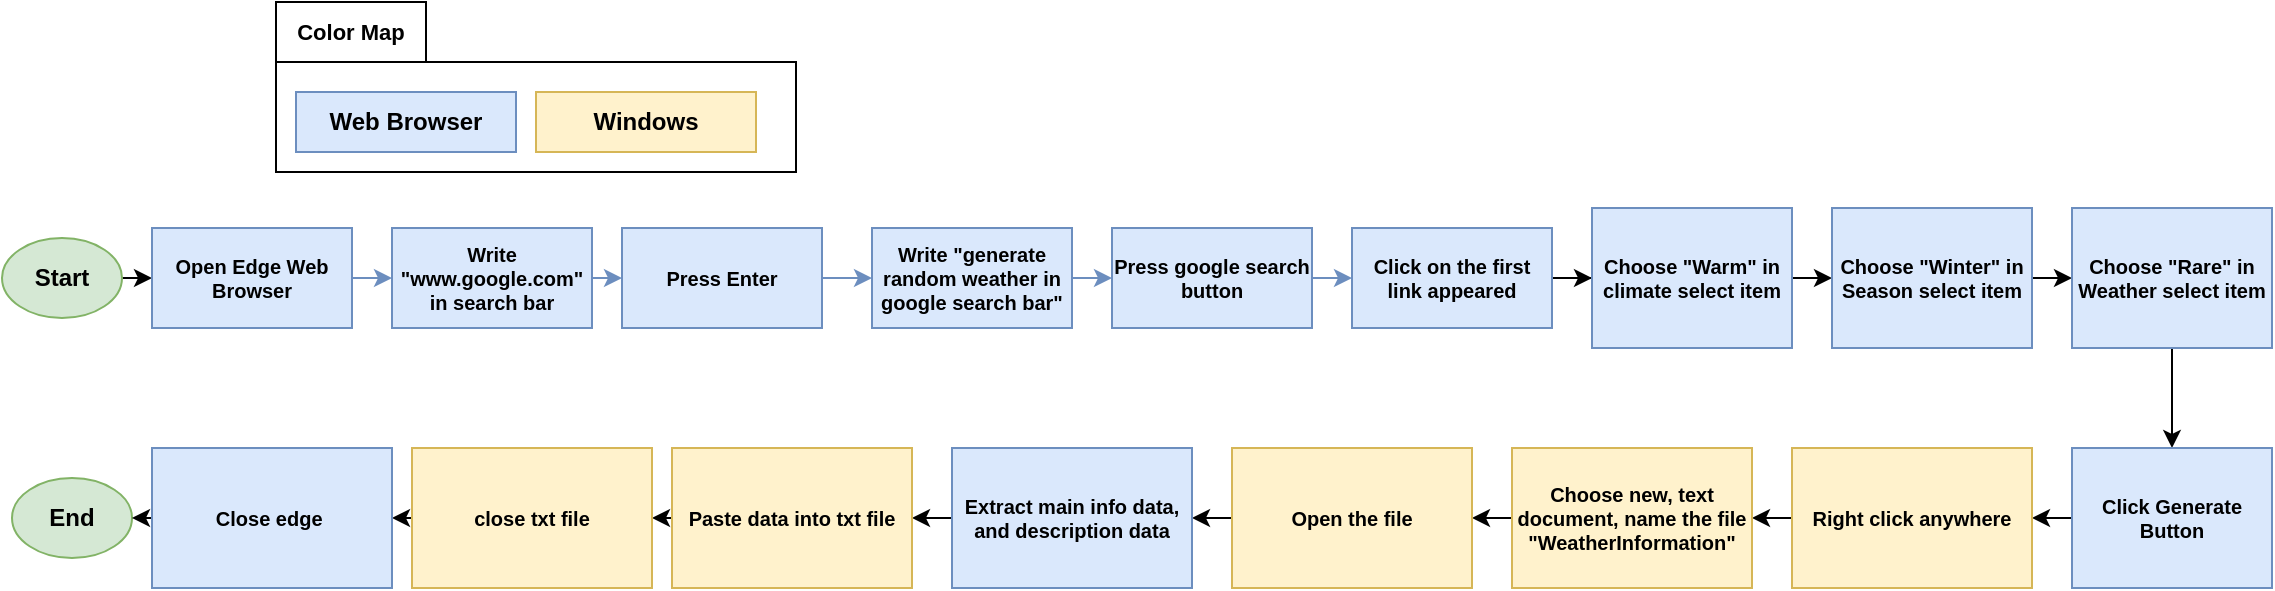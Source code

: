 <mxfile version="28.1.2">
  <diagram name="Page-1" id="OgczDqbIr2L5662pv4Uz">
    <mxGraphModel dx="1042" dy="626" grid="1" gridSize="10" guides="1" tooltips="1" connect="1" arrows="1" fold="1" page="1" pageScale="1" pageWidth="850" pageHeight="1100" math="0" shadow="0">
      <root>
        <mxCell id="0" />
        <mxCell id="1" parent="0" />
        <mxCell id="wFT2JARldyq9CAmPzzFJ-6" style="edgeStyle=orthogonalEdgeStyle;rounded=0;orthogonalLoop=1;jettySize=auto;html=1;exitX=1;exitY=0.5;exitDx=0;exitDy=0;entryX=0;entryY=0.5;entryDx=0;entryDy=0;" parent="1" source="wFT2JARldyq9CAmPzzFJ-1" target="wFT2JARldyq9CAmPzzFJ-5" edge="1">
          <mxGeometry relative="1" as="geometry" />
        </mxCell>
        <mxCell id="wFT2JARldyq9CAmPzzFJ-1" value="Start" style="ellipse;whiteSpace=wrap;html=1;fontStyle=1;fontSize=12;fillColor=#d5e8d4;strokeColor=#82b366;" parent="1" vertex="1">
          <mxGeometry x="5" y="300" width="60" height="40" as="geometry" />
        </mxCell>
        <mxCell id="wFT2JARldyq9CAmPzzFJ-8" style="edgeStyle=orthogonalEdgeStyle;rounded=0;orthogonalLoop=1;jettySize=auto;html=1;exitX=1;exitY=0.5;exitDx=0;exitDy=0;entryX=0;entryY=0.5;entryDx=0;entryDy=0;fillColor=#dae8fc;strokeColor=#6c8ebf;" parent="1" source="wFT2JARldyq9CAmPzzFJ-2" target="wFT2JARldyq9CAmPzzFJ-3" edge="1">
          <mxGeometry relative="1" as="geometry" />
        </mxCell>
        <mxCell id="wFT2JARldyq9CAmPzzFJ-2" value="Write &quot;www.google.com&quot; in search bar" style="rounded=0;whiteSpace=wrap;html=1;fillColor=#dae8fc;strokeColor=#6c8ebf;fontStyle=1;fontSize=10;" parent="1" vertex="1">
          <mxGeometry x="200" y="295" width="100" height="50" as="geometry" />
        </mxCell>
        <mxCell id="wFT2JARldyq9CAmPzzFJ-9" style="edgeStyle=orthogonalEdgeStyle;rounded=0;orthogonalLoop=1;jettySize=auto;html=1;exitX=1;exitY=0.5;exitDx=0;exitDy=0;entryX=0;entryY=0.5;entryDx=0;entryDy=0;fillColor=#dae8fc;strokeColor=#6c8ebf;" parent="1" source="wFT2JARldyq9CAmPzzFJ-3" target="wFT2JARldyq9CAmPzzFJ-4" edge="1">
          <mxGeometry relative="1" as="geometry" />
        </mxCell>
        <mxCell id="wFT2JARldyq9CAmPzzFJ-3" value="Press Enter" style="rounded=0;whiteSpace=wrap;html=1;fillColor=#dae8fc;strokeColor=#6c8ebf;fontStyle=1;fontSize=10;" parent="1" vertex="1">
          <mxGeometry x="315" y="295" width="100" height="50" as="geometry" />
        </mxCell>
        <mxCell id="wFT2JARldyq9CAmPzzFJ-11" style="edgeStyle=orthogonalEdgeStyle;rounded=0;orthogonalLoop=1;jettySize=auto;html=1;exitX=1;exitY=0.5;exitDx=0;exitDy=0;entryX=0;entryY=0.5;entryDx=0;entryDy=0;fillColor=#dae8fc;strokeColor=#6c8ebf;" parent="1" source="wFT2JARldyq9CAmPzzFJ-4" target="wFT2JARldyq9CAmPzzFJ-10" edge="1">
          <mxGeometry relative="1" as="geometry" />
        </mxCell>
        <mxCell id="wFT2JARldyq9CAmPzzFJ-4" value="Write &quot;generate random weather in google search bar&quot;" style="rounded=0;whiteSpace=wrap;html=1;fillColor=#dae8fc;strokeColor=#6c8ebf;fontStyle=1;fontSize=10;" parent="1" vertex="1">
          <mxGeometry x="440" y="295" width="100" height="50" as="geometry" />
        </mxCell>
        <mxCell id="wFT2JARldyq9CAmPzzFJ-7" style="edgeStyle=orthogonalEdgeStyle;rounded=0;orthogonalLoop=1;jettySize=auto;html=1;exitX=1;exitY=0.5;exitDx=0;exitDy=0;entryX=0;entryY=0.5;entryDx=0;entryDy=0;fillColor=#dae8fc;strokeColor=#6c8ebf;" parent="1" source="wFT2JARldyq9CAmPzzFJ-5" target="wFT2JARldyq9CAmPzzFJ-2" edge="1">
          <mxGeometry relative="1" as="geometry" />
        </mxCell>
        <mxCell id="wFT2JARldyq9CAmPzzFJ-5" value="Open Edge Web Browser" style="rounded=0;whiteSpace=wrap;html=1;fillColor=#dae8fc;strokeColor=#6c8ebf;fontStyle=1;fontSize=10;" parent="1" vertex="1">
          <mxGeometry x="80" y="295" width="100" height="50" as="geometry" />
        </mxCell>
        <mxCell id="wFT2JARldyq9CAmPzzFJ-13" style="edgeStyle=orthogonalEdgeStyle;rounded=0;orthogonalLoop=1;jettySize=auto;html=1;exitX=1;exitY=0.5;exitDx=0;exitDy=0;entryX=0;entryY=0.5;entryDx=0;entryDy=0;fillColor=#dae8fc;strokeColor=#6c8ebf;" parent="1" source="wFT2JARldyq9CAmPzzFJ-10" target="wFT2JARldyq9CAmPzzFJ-12" edge="1">
          <mxGeometry relative="1" as="geometry" />
        </mxCell>
        <mxCell id="wFT2JARldyq9CAmPzzFJ-10" value="Press google search button" style="rounded=0;whiteSpace=wrap;html=1;fillColor=#dae8fc;strokeColor=#6c8ebf;fontStyle=1;fontSize=10;" parent="1" vertex="1">
          <mxGeometry x="560" y="295" width="100" height="50" as="geometry" />
        </mxCell>
        <mxCell id="wFT2JARldyq9CAmPzzFJ-15" style="edgeStyle=orthogonalEdgeStyle;rounded=0;orthogonalLoop=1;jettySize=auto;html=1;exitX=1;exitY=0.5;exitDx=0;exitDy=0;" parent="1" source="wFT2JARldyq9CAmPzzFJ-12" target="wFT2JARldyq9CAmPzzFJ-14" edge="1">
          <mxGeometry relative="1" as="geometry" />
        </mxCell>
        <mxCell id="wFT2JARldyq9CAmPzzFJ-12" value="Click on the first link appeared" style="rounded=0;whiteSpace=wrap;html=1;fillColor=#dae8fc;strokeColor=#6c8ebf;fontStyle=1;fontSize=10;" parent="1" vertex="1">
          <mxGeometry x="680" y="295" width="100" height="50" as="geometry" />
        </mxCell>
        <mxCell id="wFT2JARldyq9CAmPzzFJ-17" style="edgeStyle=orthogonalEdgeStyle;rounded=0;orthogonalLoop=1;jettySize=auto;html=1;exitX=1;exitY=0.5;exitDx=0;exitDy=0;entryX=0;entryY=0.5;entryDx=0;entryDy=0;" parent="1" source="wFT2JARldyq9CAmPzzFJ-14" edge="1">
          <mxGeometry relative="1" as="geometry">
            <mxPoint x="920" y="320" as="targetPoint" />
          </mxGeometry>
        </mxCell>
        <mxCell id="wFT2JARldyq9CAmPzzFJ-14" value="Choose &quot;Warm&quot; in climate select item" style="rounded=0;whiteSpace=wrap;html=1;fillColor=#dae8fc;strokeColor=#6c8ebf;fontStyle=1;fontSize=10;" parent="1" vertex="1">
          <mxGeometry x="800" y="285" width="100" height="70" as="geometry" />
        </mxCell>
        <mxCell id="wFT2JARldyq9CAmPzzFJ-19" style="edgeStyle=orthogonalEdgeStyle;rounded=0;orthogonalLoop=1;jettySize=auto;html=1;exitX=1;exitY=0.5;exitDx=0;exitDy=0;entryX=0;entryY=0.5;entryDx=0;entryDy=0;" parent="1" edge="1">
          <mxGeometry relative="1" as="geometry">
            <mxPoint x="1020" y="320" as="sourcePoint" />
            <mxPoint x="1040" y="320" as="targetPoint" />
          </mxGeometry>
        </mxCell>
        <mxCell id="wFT2JARldyq9CAmPzzFJ-60" value="End" style="ellipse;whiteSpace=wrap;html=1;fontStyle=1;fontSize=12;fillColor=#d5e8d4;strokeColor=#82b366;" parent="1" vertex="1">
          <mxGeometry x="10" y="420" width="60" height="40" as="geometry" />
        </mxCell>
        <mxCell id="c6uSJeGuoPB6IzsrEqpJ-4" value="Web Browser" style="rounded=0;whiteSpace=wrap;html=1;fillColor=#dae8fc;strokeColor=#6c8ebf;fontStyle=1" parent="1" vertex="1">
          <mxGeometry x="152" y="227" width="110" height="30" as="geometry" />
        </mxCell>
        <mxCell id="c6uSJeGuoPB6IzsrEqpJ-5" value="Windows" style="rounded=0;whiteSpace=wrap;html=1;fillColor=#fff2cc;strokeColor=#d6b656;fontStyle=1" parent="1" vertex="1">
          <mxGeometry x="272" y="227" width="110" height="30" as="geometry" />
        </mxCell>
        <mxCell id="c6uSJeGuoPB6IzsrEqpJ-8" value="" style="rounded=0;whiteSpace=wrap;html=1;fillColor=none;" parent="1" vertex="1">
          <mxGeometry x="142" y="212" width="260" height="55" as="geometry" />
        </mxCell>
        <mxCell id="c6uSJeGuoPB6IzsrEqpJ-9" value="Color Map" style="text;html=1;align=center;verticalAlign=middle;whiteSpace=wrap;rounded=0;strokeColor=default;fontStyle=1;fontSize=11;" parent="1" vertex="1">
          <mxGeometry x="142" y="182" width="75" height="30" as="geometry" />
        </mxCell>
        <mxCell id="V9_zkjnl8a5dVYk0EmCG-1" value="Choose &quot;Winter&quot; in Season select item" style="rounded=0;whiteSpace=wrap;html=1;fillColor=#dae8fc;strokeColor=#6c8ebf;fontStyle=1;fontSize=10;" vertex="1" parent="1">
          <mxGeometry x="920" y="285" width="100" height="70" as="geometry" />
        </mxCell>
        <mxCell id="V9_zkjnl8a5dVYk0EmCG-9" style="edgeStyle=orthogonalEdgeStyle;rounded=0;orthogonalLoop=1;jettySize=auto;html=1;exitX=0.5;exitY=1;exitDx=0;exitDy=0;entryX=0.5;entryY=0;entryDx=0;entryDy=0;" edge="1" parent="1" source="V9_zkjnl8a5dVYk0EmCG-2" target="V9_zkjnl8a5dVYk0EmCG-3">
          <mxGeometry relative="1" as="geometry" />
        </mxCell>
        <mxCell id="V9_zkjnl8a5dVYk0EmCG-2" value="Choose &quot;Rare&quot; in Weather select item" style="rounded=0;whiteSpace=wrap;html=1;fillColor=#dae8fc;strokeColor=#6c8ebf;fontStyle=1;fontSize=10;" vertex="1" parent="1">
          <mxGeometry x="1040" y="285" width="100" height="70" as="geometry" />
        </mxCell>
        <mxCell id="V9_zkjnl8a5dVYk0EmCG-10" style="edgeStyle=orthogonalEdgeStyle;rounded=0;orthogonalLoop=1;jettySize=auto;html=1;exitX=0;exitY=0.5;exitDx=0;exitDy=0;entryX=1;entryY=0.5;entryDx=0;entryDy=0;" edge="1" parent="1" source="V9_zkjnl8a5dVYk0EmCG-3" target="V9_zkjnl8a5dVYk0EmCG-4">
          <mxGeometry relative="1" as="geometry" />
        </mxCell>
        <mxCell id="V9_zkjnl8a5dVYk0EmCG-3" value="Click Generate Button" style="rounded=0;whiteSpace=wrap;html=1;fillColor=#dae8fc;strokeColor=#6c8ebf;fontStyle=1;fontSize=10;" vertex="1" parent="1">
          <mxGeometry x="1040" y="405" width="100" height="70" as="geometry" />
        </mxCell>
        <mxCell id="V9_zkjnl8a5dVYk0EmCG-11" style="edgeStyle=orthogonalEdgeStyle;rounded=0;orthogonalLoop=1;jettySize=auto;html=1;exitX=0;exitY=0.5;exitDx=0;exitDy=0;entryX=1;entryY=0.5;entryDx=0;entryDy=0;" edge="1" parent="1" source="V9_zkjnl8a5dVYk0EmCG-4" target="V9_zkjnl8a5dVYk0EmCG-5">
          <mxGeometry relative="1" as="geometry" />
        </mxCell>
        <mxCell id="V9_zkjnl8a5dVYk0EmCG-4" value="Right click anywhere" style="rounded=0;whiteSpace=wrap;html=1;fillColor=#fff2cc;strokeColor=#d6b656;fontStyle=1;fontSize=10;" vertex="1" parent="1">
          <mxGeometry x="900" y="405" width="120" height="70" as="geometry" />
        </mxCell>
        <mxCell id="V9_zkjnl8a5dVYk0EmCG-12" style="edgeStyle=orthogonalEdgeStyle;rounded=0;orthogonalLoop=1;jettySize=auto;html=1;exitX=0;exitY=0.5;exitDx=0;exitDy=0;entryX=1;entryY=0.5;entryDx=0;entryDy=0;" edge="1" parent="1" source="V9_zkjnl8a5dVYk0EmCG-5" target="V9_zkjnl8a5dVYk0EmCG-6">
          <mxGeometry relative="1" as="geometry" />
        </mxCell>
        <mxCell id="V9_zkjnl8a5dVYk0EmCG-5" value="Choose new, text document, name the file &quot;WeatherInformation&quot;" style="rounded=0;whiteSpace=wrap;html=1;fillColor=#fff2cc;strokeColor=#d6b656;fontStyle=1;fontSize=10;" vertex="1" parent="1">
          <mxGeometry x="760" y="405" width="120" height="70" as="geometry" />
        </mxCell>
        <mxCell id="V9_zkjnl8a5dVYk0EmCG-13" style="edgeStyle=orthogonalEdgeStyle;rounded=0;orthogonalLoop=1;jettySize=auto;html=1;exitX=0;exitY=0.5;exitDx=0;exitDy=0;entryX=1;entryY=0.5;entryDx=0;entryDy=0;" edge="1" parent="1" source="V9_zkjnl8a5dVYk0EmCG-6" target="V9_zkjnl8a5dVYk0EmCG-7">
          <mxGeometry relative="1" as="geometry" />
        </mxCell>
        <mxCell id="V9_zkjnl8a5dVYk0EmCG-6" value="Open the file" style="rounded=0;whiteSpace=wrap;html=1;fillColor=#fff2cc;strokeColor=#d6b656;fontStyle=1;fontSize=10;" vertex="1" parent="1">
          <mxGeometry x="620" y="405" width="120" height="70" as="geometry" />
        </mxCell>
        <mxCell id="V9_zkjnl8a5dVYk0EmCG-14" style="edgeStyle=orthogonalEdgeStyle;rounded=0;orthogonalLoop=1;jettySize=auto;html=1;exitX=0;exitY=0.5;exitDx=0;exitDy=0;entryX=1;entryY=0.5;entryDx=0;entryDy=0;" edge="1" parent="1" source="V9_zkjnl8a5dVYk0EmCG-7" target="V9_zkjnl8a5dVYk0EmCG-8">
          <mxGeometry relative="1" as="geometry" />
        </mxCell>
        <mxCell id="V9_zkjnl8a5dVYk0EmCG-7" value="Extract main info data, and description data" style="rounded=0;whiteSpace=wrap;html=1;fillColor=#dae8fc;strokeColor=#6c8ebf;fontStyle=1;fontSize=10;" vertex="1" parent="1">
          <mxGeometry x="480" y="405" width="120" height="70" as="geometry" />
        </mxCell>
        <mxCell id="V9_zkjnl8a5dVYk0EmCG-18" style="edgeStyle=orthogonalEdgeStyle;rounded=0;orthogonalLoop=1;jettySize=auto;html=1;exitX=0;exitY=0.5;exitDx=0;exitDy=0;entryX=1;entryY=0.5;entryDx=0;entryDy=0;" edge="1" parent="1" source="V9_zkjnl8a5dVYk0EmCG-8" target="V9_zkjnl8a5dVYk0EmCG-16">
          <mxGeometry relative="1" as="geometry" />
        </mxCell>
        <mxCell id="V9_zkjnl8a5dVYk0EmCG-8" value="Paste data into txt file" style="rounded=0;whiteSpace=wrap;html=1;fillColor=#fff2cc;strokeColor=#d6b656;fontStyle=1;fontSize=10;" vertex="1" parent="1">
          <mxGeometry x="340" y="405" width="120" height="70" as="geometry" />
        </mxCell>
        <mxCell id="V9_zkjnl8a5dVYk0EmCG-19" style="edgeStyle=orthogonalEdgeStyle;rounded=0;orthogonalLoop=1;jettySize=auto;html=1;exitX=0;exitY=0.5;exitDx=0;exitDy=0;entryX=1;entryY=0.5;entryDx=0;entryDy=0;" edge="1" parent="1" source="V9_zkjnl8a5dVYk0EmCG-16" target="V9_zkjnl8a5dVYk0EmCG-17">
          <mxGeometry relative="1" as="geometry" />
        </mxCell>
        <mxCell id="V9_zkjnl8a5dVYk0EmCG-16" value="close txt file" style="rounded=0;whiteSpace=wrap;html=1;fillColor=#fff2cc;strokeColor=#d6b656;fontStyle=1;fontSize=10;" vertex="1" parent="1">
          <mxGeometry x="210" y="405" width="120" height="70" as="geometry" />
        </mxCell>
        <mxCell id="V9_zkjnl8a5dVYk0EmCG-20" style="edgeStyle=orthogonalEdgeStyle;rounded=0;orthogonalLoop=1;jettySize=auto;html=1;exitX=0;exitY=0.5;exitDx=0;exitDy=0;entryX=1;entryY=0.5;entryDx=0;entryDy=0;" edge="1" parent="1" source="V9_zkjnl8a5dVYk0EmCG-17" target="wFT2JARldyq9CAmPzzFJ-60">
          <mxGeometry relative="1" as="geometry" />
        </mxCell>
        <mxCell id="V9_zkjnl8a5dVYk0EmCG-17" value="Close edge&amp;nbsp;" style="rounded=0;whiteSpace=wrap;html=1;fillColor=#dae8fc;strokeColor=#6c8ebf;fontStyle=1;fontSize=10;" vertex="1" parent="1">
          <mxGeometry x="80" y="405" width="120" height="70" as="geometry" />
        </mxCell>
      </root>
    </mxGraphModel>
  </diagram>
</mxfile>
